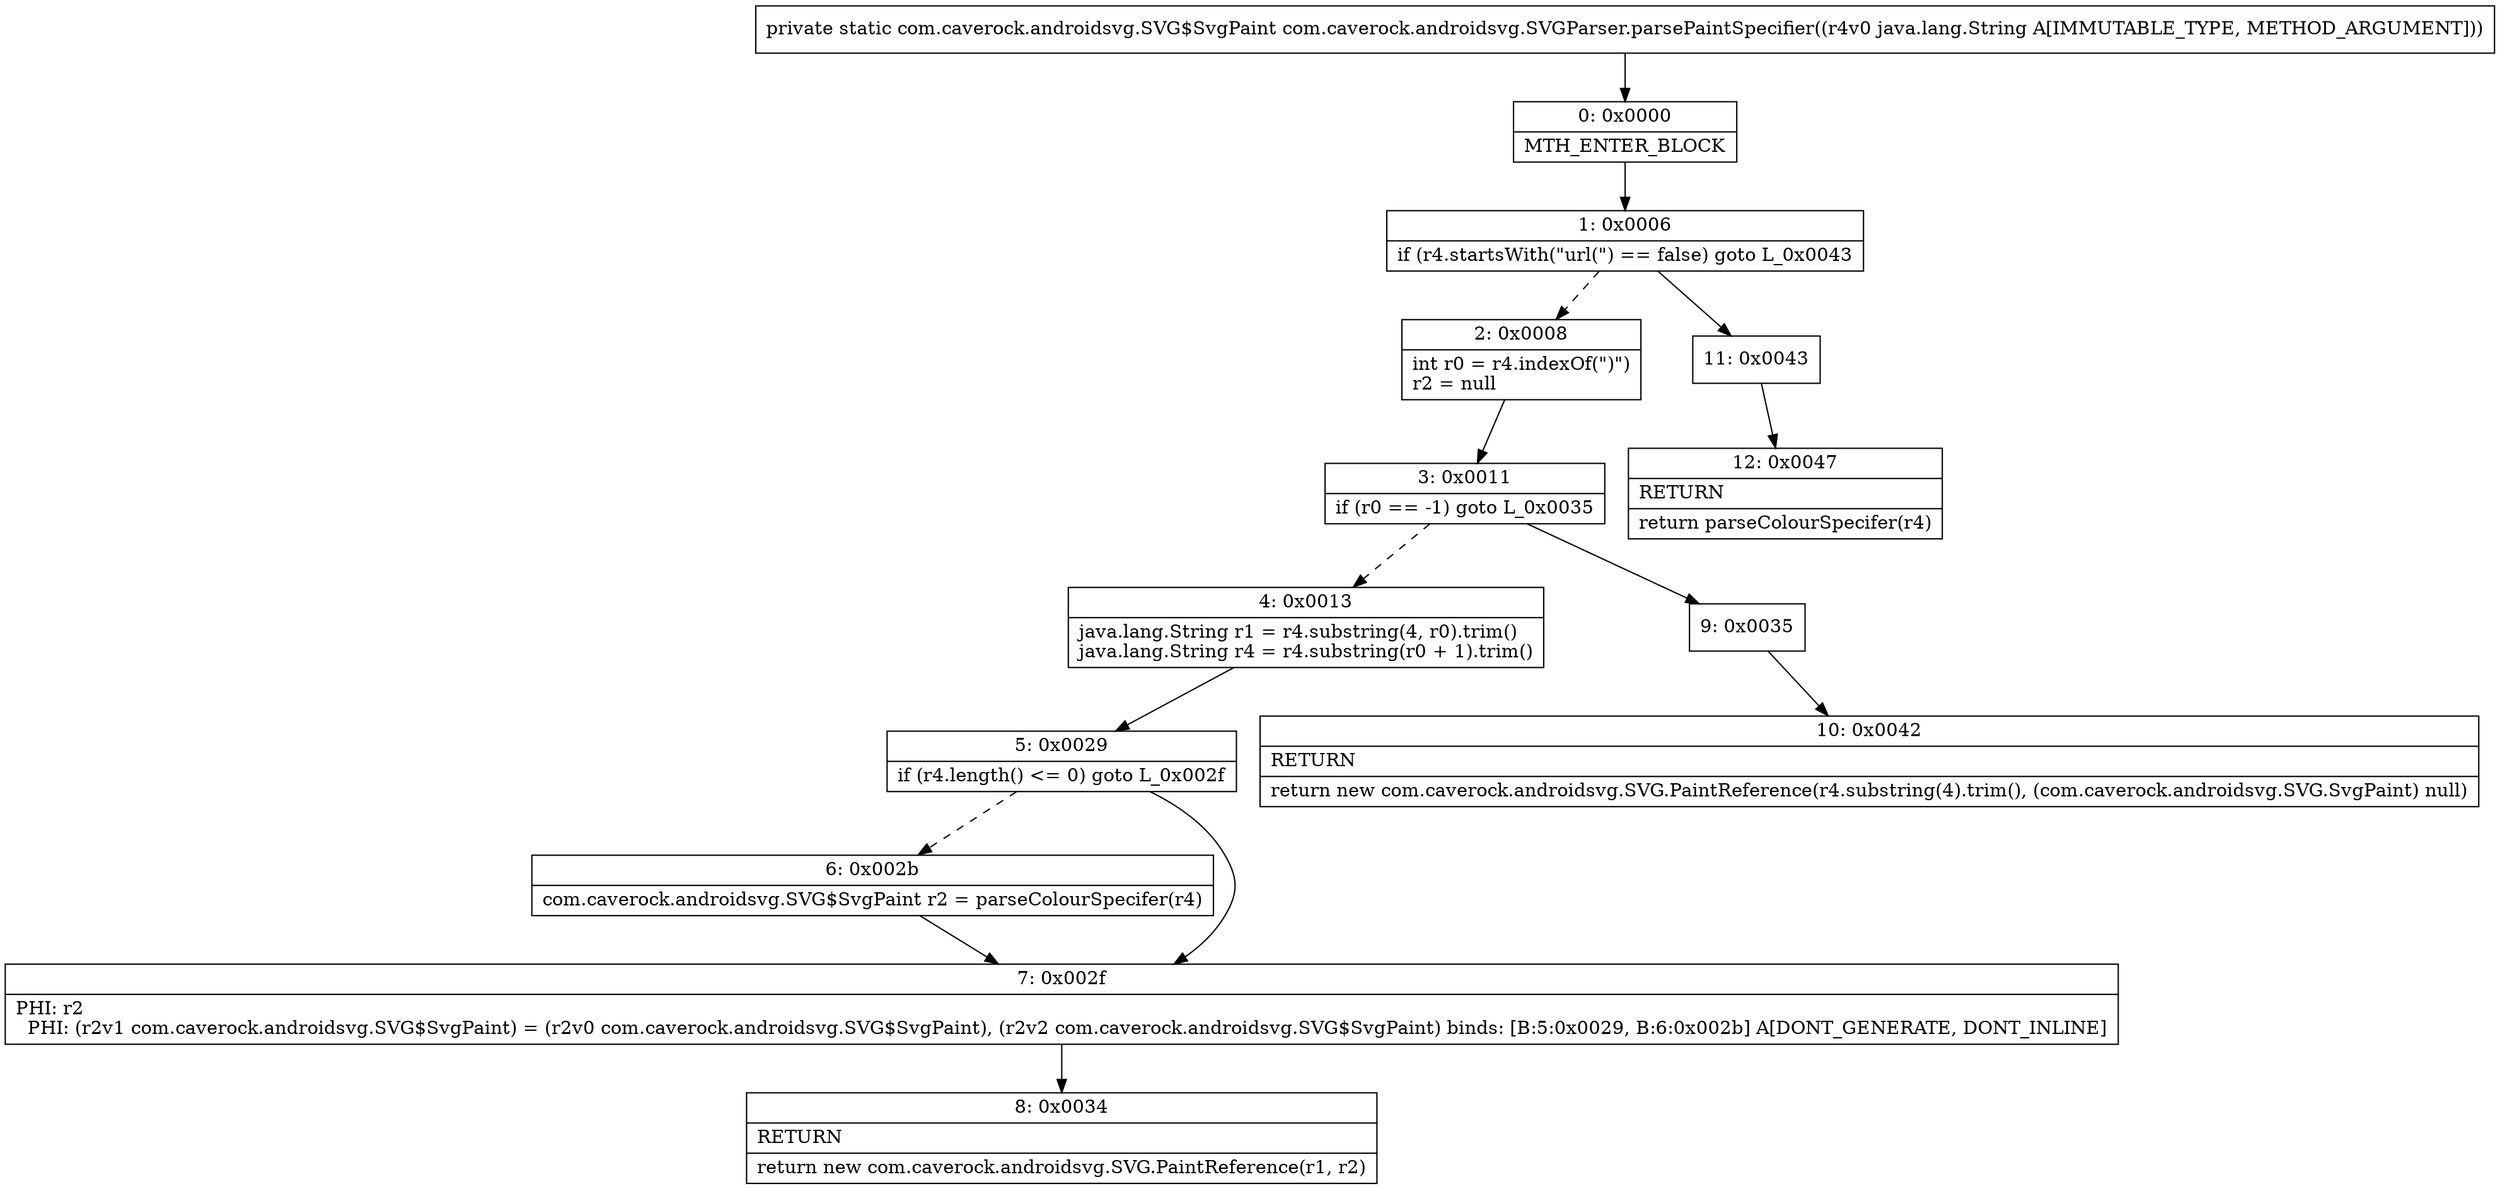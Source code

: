 digraph "CFG forcom.caverock.androidsvg.SVGParser.parsePaintSpecifier(Ljava\/lang\/String;)Lcom\/caverock\/androidsvg\/SVG$SvgPaint;" {
Node_0 [shape=record,label="{0\:\ 0x0000|MTH_ENTER_BLOCK\l}"];
Node_1 [shape=record,label="{1\:\ 0x0006|if (r4.startsWith(\"url(\") == false) goto L_0x0043\l}"];
Node_2 [shape=record,label="{2\:\ 0x0008|int r0 = r4.indexOf(\")\")\lr2 = null\l}"];
Node_3 [shape=record,label="{3\:\ 0x0011|if (r0 == \-1) goto L_0x0035\l}"];
Node_4 [shape=record,label="{4\:\ 0x0013|java.lang.String r1 = r4.substring(4, r0).trim()\ljava.lang.String r4 = r4.substring(r0 + 1).trim()\l}"];
Node_5 [shape=record,label="{5\:\ 0x0029|if (r4.length() \<= 0) goto L_0x002f\l}"];
Node_6 [shape=record,label="{6\:\ 0x002b|com.caverock.androidsvg.SVG$SvgPaint r2 = parseColourSpecifer(r4)\l}"];
Node_7 [shape=record,label="{7\:\ 0x002f|PHI: r2 \l  PHI: (r2v1 com.caverock.androidsvg.SVG$SvgPaint) = (r2v0 com.caverock.androidsvg.SVG$SvgPaint), (r2v2 com.caverock.androidsvg.SVG$SvgPaint) binds: [B:5:0x0029, B:6:0x002b] A[DONT_GENERATE, DONT_INLINE]\l}"];
Node_8 [shape=record,label="{8\:\ 0x0034|RETURN\l|return new com.caverock.androidsvg.SVG.PaintReference(r1, r2)\l}"];
Node_9 [shape=record,label="{9\:\ 0x0035}"];
Node_10 [shape=record,label="{10\:\ 0x0042|RETURN\l|return new com.caverock.androidsvg.SVG.PaintReference(r4.substring(4).trim(), (com.caverock.androidsvg.SVG.SvgPaint) null)\l}"];
Node_11 [shape=record,label="{11\:\ 0x0043}"];
Node_12 [shape=record,label="{12\:\ 0x0047|RETURN\l|return parseColourSpecifer(r4)\l}"];
MethodNode[shape=record,label="{private static com.caverock.androidsvg.SVG$SvgPaint com.caverock.androidsvg.SVGParser.parsePaintSpecifier((r4v0 java.lang.String A[IMMUTABLE_TYPE, METHOD_ARGUMENT])) }"];
MethodNode -> Node_0;
Node_0 -> Node_1;
Node_1 -> Node_2[style=dashed];
Node_1 -> Node_11;
Node_2 -> Node_3;
Node_3 -> Node_4[style=dashed];
Node_3 -> Node_9;
Node_4 -> Node_5;
Node_5 -> Node_6[style=dashed];
Node_5 -> Node_7;
Node_6 -> Node_7;
Node_7 -> Node_8;
Node_9 -> Node_10;
Node_11 -> Node_12;
}

